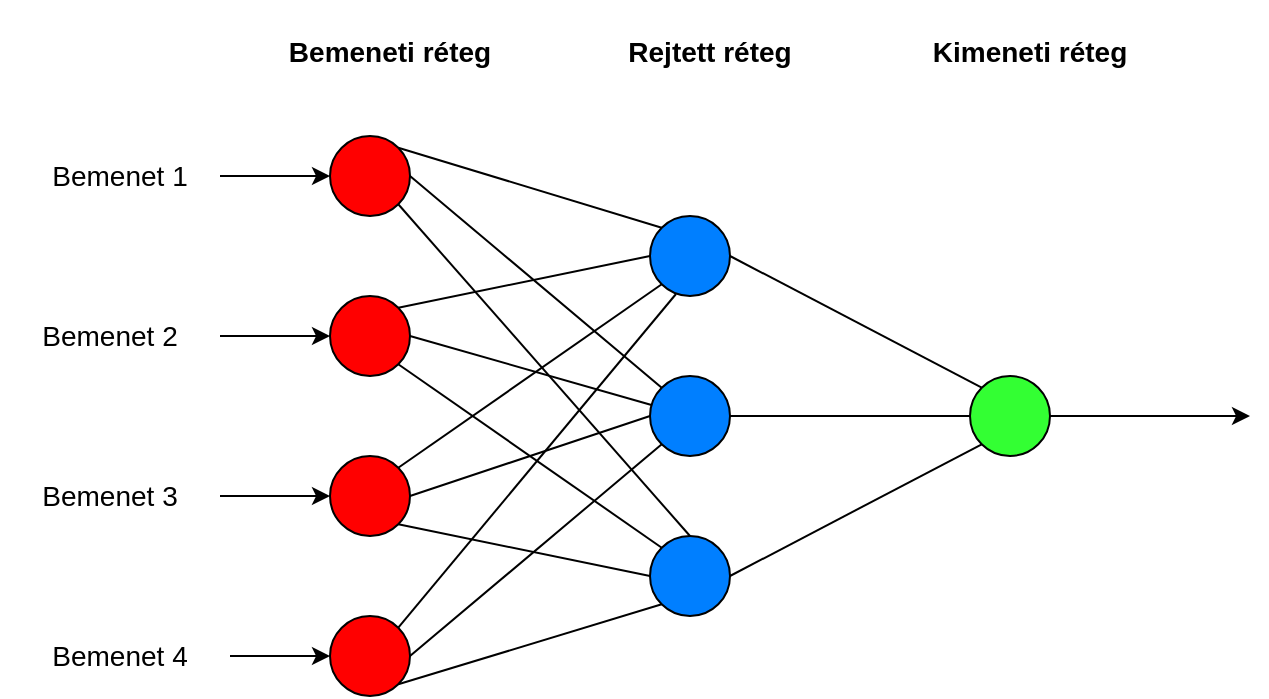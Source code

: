 <mxfile version="14.6.5" type="github">
  <diagram id="uaG9G8t8NfFOwTh5OWS5" name="Page-1">
    <mxGraphModel dx="1038" dy="547" grid="1" gridSize="10" guides="1" tooltips="1" connect="1" arrows="1" fold="1" page="1" pageScale="1" pageWidth="827" pageHeight="1169" math="0" shadow="0">
      <root>
        <mxCell id="0" />
        <mxCell id="1" parent="0" />
        <mxCell id="lC4Q0aokqU7htiTt5JK9-1" value="" style="ellipse;whiteSpace=wrap;html=1;aspect=fixed;fillColor=#007FFF;" vertex="1" parent="1">
          <mxGeometry x="360" y="280" width="40" height="40" as="geometry" />
        </mxCell>
        <mxCell id="lC4Q0aokqU7htiTt5JK9-2" value="" style="ellipse;whiteSpace=wrap;html=1;aspect=fixed;fillColor=#007FFF;" vertex="1" parent="1">
          <mxGeometry x="360" y="360" width="40" height="40" as="geometry" />
        </mxCell>
        <mxCell id="lC4Q0aokqU7htiTt5JK9-3" value="" style="ellipse;whiteSpace=wrap;html=1;aspect=fixed;fillColor=#33FF33;" vertex="1" parent="1">
          <mxGeometry x="520" y="280" width="40" height="40" as="geometry" />
        </mxCell>
        <mxCell id="lC4Q0aokqU7htiTt5JK9-4" value="" style="ellipse;whiteSpace=wrap;html=1;aspect=fixed;fillColor=#007FFF;" vertex="1" parent="1">
          <mxGeometry x="360" y="200" width="40" height="40" as="geometry" />
        </mxCell>
        <mxCell id="lC4Q0aokqU7htiTt5JK9-5" value="" style="ellipse;whiteSpace=wrap;html=1;aspect=fixed;fillColor=#FF0000;" vertex="1" parent="1">
          <mxGeometry x="200" y="400" width="40" height="40" as="geometry" />
        </mxCell>
        <mxCell id="lC4Q0aokqU7htiTt5JK9-6" value="" style="ellipse;whiteSpace=wrap;html=1;aspect=fixed;fillColor=#FF0000;" vertex="1" parent="1">
          <mxGeometry x="200" y="320" width="40" height="40" as="geometry" />
        </mxCell>
        <mxCell id="lC4Q0aokqU7htiTt5JK9-7" value="" style="ellipse;whiteSpace=wrap;html=1;aspect=fixed;fillColor=#FF0000;" vertex="1" parent="1">
          <mxGeometry x="200" y="240" width="40" height="40" as="geometry" />
        </mxCell>
        <mxCell id="lC4Q0aokqU7htiTt5JK9-8" value="" style="ellipse;whiteSpace=wrap;html=1;aspect=fixed;fillColor=#FF0000;" vertex="1" parent="1">
          <mxGeometry x="200" y="160" width="40" height="40" as="geometry" />
        </mxCell>
        <mxCell id="lC4Q0aokqU7htiTt5JK9-9" value="&lt;b&gt;&lt;font style=&quot;font-size: 14px&quot;&gt;Bemeneti réteg&lt;/font&gt;&lt;/b&gt;" style="text;html=1;strokeColor=none;fillColor=none;align=center;verticalAlign=middle;whiteSpace=wrap;rounded=0;" vertex="1" parent="1">
          <mxGeometry x="170" y="92.5" width="120" height="50" as="geometry" />
        </mxCell>
        <mxCell id="lC4Q0aokqU7htiTt5JK9-10" value="&lt;b&gt;&lt;font style=&quot;font-size: 14px&quot;&gt;Rejtett réteg&lt;/font&gt;&lt;/b&gt;" style="text;html=1;strokeColor=none;fillColor=none;align=center;verticalAlign=middle;whiteSpace=wrap;rounded=0;" vertex="1" parent="1">
          <mxGeometry x="340" y="100" width="100" height="35" as="geometry" />
        </mxCell>
        <mxCell id="lC4Q0aokqU7htiTt5JK9-11" value="&lt;b&gt;&lt;font style=&quot;font-size: 14px&quot;&gt;Kimeneti réteg&lt;/font&gt;&lt;/b&gt;" style="text;html=1;strokeColor=none;fillColor=none;align=center;verticalAlign=middle;whiteSpace=wrap;rounded=0;" vertex="1" parent="1">
          <mxGeometry x="500" y="105" width="100" height="25" as="geometry" />
        </mxCell>
        <mxCell id="lC4Q0aokqU7htiTt5JK9-12" value="&lt;font style=&quot;font-size: 14px&quot;&gt;Bemenet 1&lt;br&gt;&lt;/font&gt;" style="text;html=1;strokeColor=none;fillColor=none;align=center;verticalAlign=middle;whiteSpace=wrap;rounded=0;" vertex="1" parent="1">
          <mxGeometry x="45" y="167.5" width="100" height="25" as="geometry" />
        </mxCell>
        <mxCell id="lC4Q0aokqU7htiTt5JK9-13" value="&lt;font style=&quot;font-size: 14px&quot;&gt;Bemenet 4&lt;br&gt;&lt;/font&gt;" style="text;html=1;strokeColor=none;fillColor=none;align=center;verticalAlign=middle;whiteSpace=wrap;rounded=0;" vertex="1" parent="1">
          <mxGeometry x="40" y="405" width="110" height="30" as="geometry" />
        </mxCell>
        <mxCell id="lC4Q0aokqU7htiTt5JK9-14" value="&lt;font style=&quot;font-size: 14px&quot;&gt;Bemenet 3&lt;br&gt;&lt;/font&gt;" style="text;html=1;strokeColor=none;fillColor=none;align=center;verticalAlign=middle;whiteSpace=wrap;rounded=0;" vertex="1" parent="1">
          <mxGeometry x="35" y="325" width="110" height="30" as="geometry" />
        </mxCell>
        <mxCell id="lC4Q0aokqU7htiTt5JK9-15" value="&lt;font style=&quot;font-size: 14px&quot;&gt;Bemenet 2&lt;br&gt;&lt;/font&gt;" style="text;html=1;strokeColor=none;fillColor=none;align=center;verticalAlign=middle;whiteSpace=wrap;rounded=0;" vertex="1" parent="1">
          <mxGeometry x="35" y="245" width="110" height="30" as="geometry" />
        </mxCell>
        <mxCell id="lC4Q0aokqU7htiTt5JK9-23" value="" style="endArrow=none;html=1;exitX=1;exitY=0;exitDx=0;exitDy=0;entryX=0;entryY=0;entryDx=0;entryDy=0;" edge="1" parent="1" source="lC4Q0aokqU7htiTt5JK9-8" target="lC4Q0aokqU7htiTt5JK9-4">
          <mxGeometry width="50" height="50" relative="1" as="geometry">
            <mxPoint x="390" y="310" as="sourcePoint" />
            <mxPoint x="440" y="260" as="targetPoint" />
          </mxGeometry>
        </mxCell>
        <mxCell id="lC4Q0aokqU7htiTt5JK9-24" value="" style="endArrow=none;html=1;exitX=1;exitY=0.5;exitDx=0;exitDy=0;entryX=0;entryY=0;entryDx=0;entryDy=0;" edge="1" parent="1" source="lC4Q0aokqU7htiTt5JK9-8" target="lC4Q0aokqU7htiTt5JK9-1">
          <mxGeometry width="50" height="50" relative="1" as="geometry">
            <mxPoint x="390" y="310" as="sourcePoint" />
            <mxPoint x="440" y="260" as="targetPoint" />
          </mxGeometry>
        </mxCell>
        <mxCell id="lC4Q0aokqU7htiTt5JK9-25" value="" style="endArrow=none;html=1;exitX=1;exitY=1;exitDx=0;exitDy=0;entryX=0.5;entryY=0;entryDx=0;entryDy=0;" edge="1" parent="1" source="lC4Q0aokqU7htiTt5JK9-8" target="lC4Q0aokqU7htiTt5JK9-2">
          <mxGeometry width="50" height="50" relative="1" as="geometry">
            <mxPoint x="390" y="310" as="sourcePoint" />
            <mxPoint x="440" y="260" as="targetPoint" />
          </mxGeometry>
        </mxCell>
        <mxCell id="lC4Q0aokqU7htiTt5JK9-26" value="" style="endArrow=none;html=1;exitX=1;exitY=0;exitDx=0;exitDy=0;entryX=0;entryY=0.5;entryDx=0;entryDy=0;" edge="1" parent="1" source="lC4Q0aokqU7htiTt5JK9-7" target="lC4Q0aokqU7htiTt5JK9-4">
          <mxGeometry width="50" height="50" relative="1" as="geometry">
            <mxPoint x="390" y="310" as="sourcePoint" />
            <mxPoint x="440" y="260" as="targetPoint" />
          </mxGeometry>
        </mxCell>
        <mxCell id="lC4Q0aokqU7htiTt5JK9-27" value="" style="endArrow=none;html=1;exitX=1;exitY=0;exitDx=0;exitDy=0;entryX=0;entryY=1;entryDx=0;entryDy=0;" edge="1" parent="1" source="lC4Q0aokqU7htiTt5JK9-6" target="lC4Q0aokqU7htiTt5JK9-4">
          <mxGeometry width="50" height="50" relative="1" as="geometry">
            <mxPoint x="390" y="310" as="sourcePoint" />
            <mxPoint x="440" y="260" as="targetPoint" />
          </mxGeometry>
        </mxCell>
        <mxCell id="lC4Q0aokqU7htiTt5JK9-29" value="" style="endArrow=none;html=1;exitX=1;exitY=0;exitDx=0;exitDy=0;entryX=0.325;entryY=0.975;entryDx=0;entryDy=0;entryPerimeter=0;" edge="1" parent="1" source="lC4Q0aokqU7htiTt5JK9-5" target="lC4Q0aokqU7htiTt5JK9-4">
          <mxGeometry width="50" height="50" relative="1" as="geometry">
            <mxPoint x="390" y="310" as="sourcePoint" />
            <mxPoint x="440" y="260" as="targetPoint" />
          </mxGeometry>
        </mxCell>
        <mxCell id="lC4Q0aokqU7htiTt5JK9-30" value="" style="endArrow=none;html=1;exitX=1;exitY=0.5;exitDx=0;exitDy=0;entryX=0;entryY=0.5;entryDx=0;entryDy=0;" edge="1" parent="1" source="lC4Q0aokqU7htiTt5JK9-6" target="lC4Q0aokqU7htiTt5JK9-1">
          <mxGeometry width="50" height="50" relative="1" as="geometry">
            <mxPoint x="390" y="310" as="sourcePoint" />
            <mxPoint x="440" y="260" as="targetPoint" />
          </mxGeometry>
        </mxCell>
        <mxCell id="lC4Q0aokqU7htiTt5JK9-31" value="" style="endArrow=none;html=1;exitX=1;exitY=1;exitDx=0;exitDy=0;entryX=0;entryY=0.5;entryDx=0;entryDy=0;" edge="1" parent="1" source="lC4Q0aokqU7htiTt5JK9-6" target="lC4Q0aokqU7htiTt5JK9-2">
          <mxGeometry width="50" height="50" relative="1" as="geometry">
            <mxPoint x="390" y="310" as="sourcePoint" />
            <mxPoint x="440" y="260" as="targetPoint" />
          </mxGeometry>
        </mxCell>
        <mxCell id="lC4Q0aokqU7htiTt5JK9-32" value="" style="endArrow=none;html=1;exitX=1;exitY=0.5;exitDx=0;exitDy=0;entryX=0;entryY=1;entryDx=0;entryDy=0;" edge="1" parent="1" source="lC4Q0aokqU7htiTt5JK9-5" target="lC4Q0aokqU7htiTt5JK9-1">
          <mxGeometry width="50" height="50" relative="1" as="geometry">
            <mxPoint x="390" y="310" as="sourcePoint" />
            <mxPoint x="440" y="260" as="targetPoint" />
          </mxGeometry>
        </mxCell>
        <mxCell id="lC4Q0aokqU7htiTt5JK9-33" value="" style="endArrow=none;html=1;exitX=1;exitY=1;exitDx=0;exitDy=0;entryX=0;entryY=1;entryDx=0;entryDy=0;" edge="1" parent="1" source="lC4Q0aokqU7htiTt5JK9-5" target="lC4Q0aokqU7htiTt5JK9-2">
          <mxGeometry width="50" height="50" relative="1" as="geometry">
            <mxPoint x="390" y="310" as="sourcePoint" />
            <mxPoint x="440" y="260" as="targetPoint" />
          </mxGeometry>
        </mxCell>
        <mxCell id="lC4Q0aokqU7htiTt5JK9-34" value="" style="endArrow=none;html=1;exitX=1;exitY=1;exitDx=0;exitDy=0;entryX=0;entryY=0;entryDx=0;entryDy=0;" edge="1" parent="1" source="lC4Q0aokqU7htiTt5JK9-7" target="lC4Q0aokqU7htiTt5JK9-2">
          <mxGeometry width="50" height="50" relative="1" as="geometry">
            <mxPoint x="390" y="310" as="sourcePoint" />
            <mxPoint x="440" y="260" as="targetPoint" />
          </mxGeometry>
        </mxCell>
        <mxCell id="lC4Q0aokqU7htiTt5JK9-36" value="" style="endArrow=none;html=1;exitX=1;exitY=0.5;exitDx=0;exitDy=0;" edge="1" parent="1" source="lC4Q0aokqU7htiTt5JK9-7" target="lC4Q0aokqU7htiTt5JK9-1">
          <mxGeometry width="50" height="50" relative="1" as="geometry">
            <mxPoint x="390" y="310" as="sourcePoint" />
            <mxPoint x="440" y="260" as="targetPoint" />
          </mxGeometry>
        </mxCell>
        <mxCell id="lC4Q0aokqU7htiTt5JK9-37" value="" style="endArrow=none;html=1;exitX=1;exitY=0.5;exitDx=0;exitDy=0;entryX=0;entryY=0;entryDx=0;entryDy=0;" edge="1" parent="1" source="lC4Q0aokqU7htiTt5JK9-4" target="lC4Q0aokqU7htiTt5JK9-3">
          <mxGeometry width="50" height="50" relative="1" as="geometry">
            <mxPoint x="390" y="310" as="sourcePoint" />
            <mxPoint x="440" y="260" as="targetPoint" />
          </mxGeometry>
        </mxCell>
        <mxCell id="lC4Q0aokqU7htiTt5JK9-38" value="" style="endArrow=none;html=1;exitX=1;exitY=0.5;exitDx=0;exitDy=0;entryX=0;entryY=1;entryDx=0;entryDy=0;" edge="1" parent="1" source="lC4Q0aokqU7htiTt5JK9-2" target="lC4Q0aokqU7htiTt5JK9-3">
          <mxGeometry width="50" height="50" relative="1" as="geometry">
            <mxPoint x="390" y="310" as="sourcePoint" />
            <mxPoint x="440" y="260" as="targetPoint" />
          </mxGeometry>
        </mxCell>
        <mxCell id="lC4Q0aokqU7htiTt5JK9-39" value="" style="endArrow=none;html=1;exitX=1;exitY=0.5;exitDx=0;exitDy=0;" edge="1" parent="1" source="lC4Q0aokqU7htiTt5JK9-1" target="lC4Q0aokqU7htiTt5JK9-3">
          <mxGeometry width="50" height="50" relative="1" as="geometry">
            <mxPoint x="390" y="310" as="sourcePoint" />
            <mxPoint x="440" y="260" as="targetPoint" />
          </mxGeometry>
        </mxCell>
        <mxCell id="lC4Q0aokqU7htiTt5JK9-40" value="" style="endArrow=classic;html=1;exitX=1;exitY=0.5;exitDx=0;exitDy=0;" edge="1" parent="1" source="lC4Q0aokqU7htiTt5JK9-3">
          <mxGeometry width="50" height="50" relative="1" as="geometry">
            <mxPoint x="390" y="310" as="sourcePoint" />
            <mxPoint x="660" y="300" as="targetPoint" />
          </mxGeometry>
        </mxCell>
        <mxCell id="lC4Q0aokqU7htiTt5JK9-41" value="" style="endArrow=classic;html=1;entryX=0;entryY=0.5;entryDx=0;entryDy=0;" edge="1" parent="1" source="lC4Q0aokqU7htiTt5JK9-12" target="lC4Q0aokqU7htiTt5JK9-8">
          <mxGeometry width="50" height="50" relative="1" as="geometry">
            <mxPoint x="390" y="310" as="sourcePoint" />
            <mxPoint x="440" y="260" as="targetPoint" />
          </mxGeometry>
        </mxCell>
        <mxCell id="lC4Q0aokqU7htiTt5JK9-42" value="" style="endArrow=classic;html=1;exitX=1;exitY=0.5;exitDx=0;exitDy=0;entryX=0;entryY=0.5;entryDx=0;entryDy=0;" edge="1" parent="1" source="lC4Q0aokqU7htiTt5JK9-15" target="lC4Q0aokqU7htiTt5JK9-7">
          <mxGeometry width="50" height="50" relative="1" as="geometry">
            <mxPoint x="390" y="310" as="sourcePoint" />
            <mxPoint x="440" y="260" as="targetPoint" />
          </mxGeometry>
        </mxCell>
        <mxCell id="lC4Q0aokqU7htiTt5JK9-43" value="" style="endArrow=classic;html=1;exitX=1;exitY=0.5;exitDx=0;exitDy=0;entryX=0;entryY=0.5;entryDx=0;entryDy=0;" edge="1" parent="1" source="lC4Q0aokqU7htiTt5JK9-14" target="lC4Q0aokqU7htiTt5JK9-6">
          <mxGeometry width="50" height="50" relative="1" as="geometry">
            <mxPoint x="390" y="310" as="sourcePoint" />
            <mxPoint x="440" y="260" as="targetPoint" />
          </mxGeometry>
        </mxCell>
        <mxCell id="lC4Q0aokqU7htiTt5JK9-44" value="" style="endArrow=classic;html=1;exitX=1;exitY=0.5;exitDx=0;exitDy=0;entryX=0;entryY=0.5;entryDx=0;entryDy=0;" edge="1" parent="1" source="lC4Q0aokqU7htiTt5JK9-13" target="lC4Q0aokqU7htiTt5JK9-5">
          <mxGeometry width="50" height="50" relative="1" as="geometry">
            <mxPoint x="390" y="310" as="sourcePoint" />
            <mxPoint x="440" y="260" as="targetPoint" />
          </mxGeometry>
        </mxCell>
      </root>
    </mxGraphModel>
  </diagram>
</mxfile>
